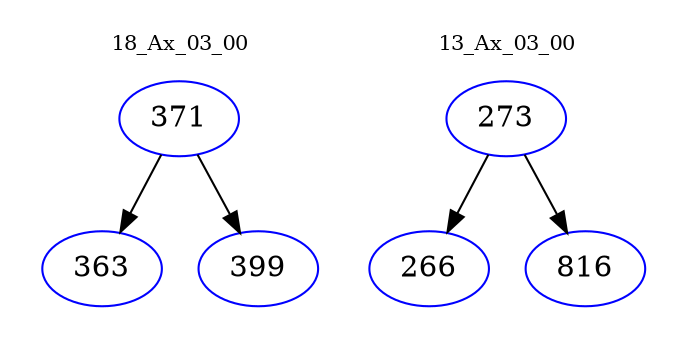 digraph{
subgraph cluster_0 {
color = white
label = "18_Ax_03_00";
fontsize=10;
T0_371 [label="371", color="blue"]
T0_371 -> T0_363 [color="black"]
T0_363 [label="363", color="blue"]
T0_371 -> T0_399 [color="black"]
T0_399 [label="399", color="blue"]
}
subgraph cluster_1 {
color = white
label = "13_Ax_03_00";
fontsize=10;
T1_273 [label="273", color="blue"]
T1_273 -> T1_266 [color="black"]
T1_266 [label="266", color="blue"]
T1_273 -> T1_816 [color="black"]
T1_816 [label="816", color="blue"]
}
}
